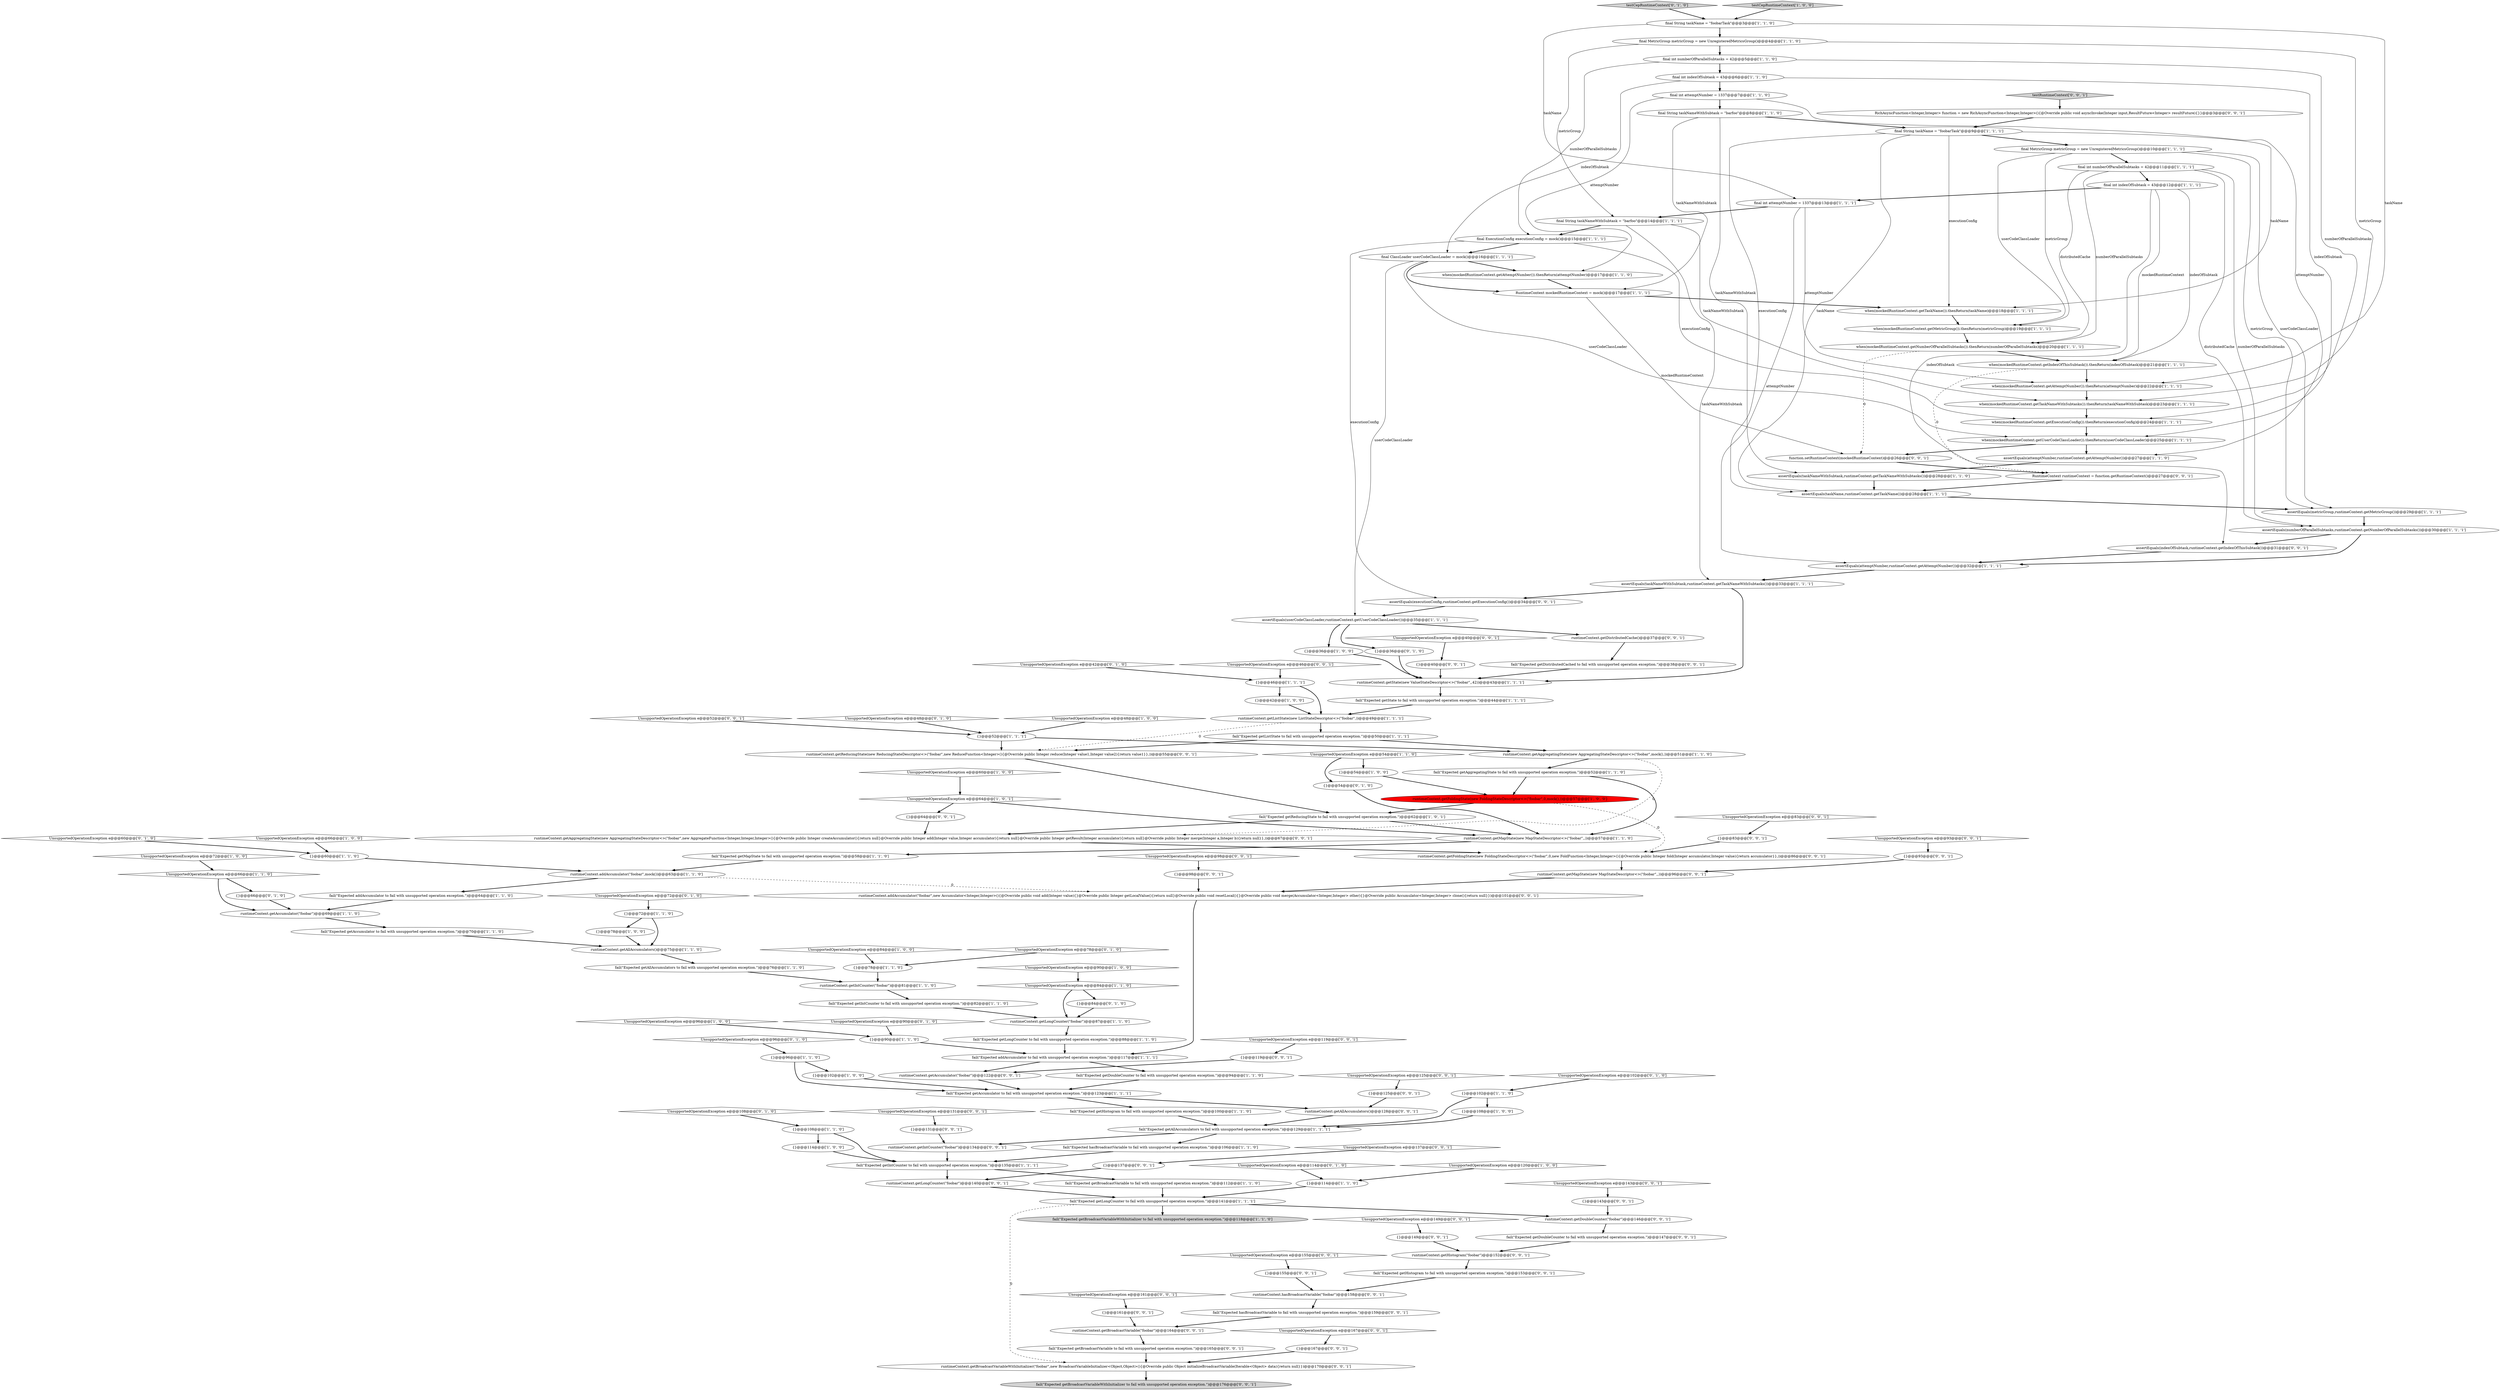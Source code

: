 digraph {
97 [style = filled, label = "UnsupportedOperationException e@@@78@@@['0', '1', '0']", fillcolor = white, shape = diamond image = "AAA0AAABBB2BBB"];
108 [style = filled, label = "{}@@@64@@@['0', '0', '1']", fillcolor = white, shape = ellipse image = "AAA0AAABBB3BBB"];
127 [style = filled, label = "{}@@@83@@@['0', '0', '1']", fillcolor = white, shape = ellipse image = "AAA0AAABBB3BBB"];
153 [style = filled, label = "fail(\"Expected getDoubleCounter to fail with unsupported operation exception.\")@@@147@@@['0', '0', '1']", fillcolor = white, shape = ellipse image = "AAA0AAABBB3BBB"];
1 [style = filled, label = "fail(\"Expected getIntCounter to fail with unsupported operation exception.\")@@@82@@@['1', '1', '0']", fillcolor = white, shape = ellipse image = "AAA0AAABBB1BBB"];
125 [style = filled, label = "{}@@@137@@@['0', '0', '1']", fillcolor = white, shape = ellipse image = "AAA0AAABBB3BBB"];
150 [style = filled, label = "runtimeContext.getAllAccumulators()@@@128@@@['0', '0', '1']", fillcolor = white, shape = ellipse image = "AAA0AAABBB3BBB"];
35 [style = filled, label = "{}@@@114@@@['1', '1', '0']", fillcolor = white, shape = ellipse image = "AAA0AAABBB1BBB"];
100 [style = filled, label = "testCepRuntimeContext['0', '1', '0']", fillcolor = lightgray, shape = diamond image = "AAA0AAABBB2BBB"];
136 [style = filled, label = "UnsupportedOperationException e@@@46@@@['0', '0', '1']", fillcolor = white, shape = diamond image = "AAA0AAABBB3BBB"];
134 [style = filled, label = "UnsupportedOperationException e@@@149@@@['0', '0', '1']", fillcolor = white, shape = diamond image = "AAA0AAABBB3BBB"];
62 [style = filled, label = "fail(\"Expected addAccumulator to fail with unsupported operation exception.\")@@@64@@@['1', '1', '0']", fillcolor = white, shape = ellipse image = "AAA0AAABBB1BBB"];
122 [style = filled, label = "{}@@@131@@@['0', '0', '1']", fillcolor = white, shape = ellipse image = "AAA0AAABBB3BBB"];
37 [style = filled, label = "UnsupportedOperationException e@@@72@@@['1', '0', '0']", fillcolor = white, shape = diamond image = "AAA0AAABBB1BBB"];
23 [style = filled, label = "fail(\"Expected getBroadcastVariable to fail with unsupported operation exception.\")@@@112@@@['1', '1', '0']", fillcolor = white, shape = ellipse image = "AAA0AAABBB1BBB"];
49 [style = filled, label = "UnsupportedOperationException e@@@64@@@['1', '0', '1']", fillcolor = white, shape = diamond image = "AAA0AAABBB1BBB"];
112 [style = filled, label = "runtimeContext.getAccumulator(\"foobar\")@@@122@@@['0', '0', '1']", fillcolor = white, shape = ellipse image = "AAA0AAABBB3BBB"];
77 [style = filled, label = "assertEquals(attemptNumber,runtimeContext.getAttemptNumber())@@@27@@@['1', '1', '0']", fillcolor = white, shape = ellipse image = "AAA0AAABBB1BBB"];
120 [style = filled, label = "UnsupportedOperationException e@@@161@@@['0', '0', '1']", fillcolor = white, shape = diamond image = "AAA0AAABBB3BBB"];
119 [style = filled, label = "{}@@@149@@@['0', '0', '1']", fillcolor = white, shape = ellipse image = "AAA0AAABBB3BBB"];
90 [style = filled, label = "{}@@@108@@@['1', '1', '0']", fillcolor = white, shape = ellipse image = "AAA0AAABBB1BBB"];
99 [style = filled, label = "UnsupportedOperationException e@@@72@@@['0', '1', '0']", fillcolor = white, shape = diamond image = "AAA0AAABBB2BBB"];
88 [style = filled, label = "UnsupportedOperationException e@@@66@@@['1', '1', '0']", fillcolor = white, shape = diamond image = "AAA0AAABBB1BBB"];
50 [style = filled, label = "{}@@@78@@@['1', '1', '0']", fillcolor = white, shape = ellipse image = "AAA0AAABBB1BBB"];
94 [style = filled, label = "{}@@@36@@@['0', '1', '0']", fillcolor = white, shape = ellipse image = "AAA0AAABBB2BBB"];
33 [style = filled, label = "UnsupportedOperationException e@@@84@@@['1', '0', '0']", fillcolor = white, shape = diamond image = "AAA0AAABBB1BBB"];
98 [style = filled, label = "UnsupportedOperationException e@@@60@@@['0', '1', '0']", fillcolor = white, shape = diamond image = "AAA0AAABBB2BBB"];
38 [style = filled, label = "{}@@@102@@@['1', '0', '0']", fillcolor = white, shape = ellipse image = "AAA0AAABBB1BBB"];
72 [style = filled, label = "when(mockedRuntimeContext.getAttemptNumber()).thenReturn(attemptNumber)@@@17@@@['1', '1', '0']", fillcolor = white, shape = ellipse image = "AAA0AAABBB1BBB"];
56 [style = filled, label = "fail(\"Expected getBroadcastVariableWithInitializer to fail with unsupported operation exception.\")@@@118@@@['1', '1', '0']", fillcolor = lightgray, shape = ellipse image = "AAA0AAABBB1BBB"];
0 [style = filled, label = "fail(\"Expected getHistogram to fail with unsupported operation exception.\")@@@100@@@['1', '1', '0']", fillcolor = white, shape = ellipse image = "AAA0AAABBB1BBB"];
107 [style = filled, label = "UnsupportedOperationException e@@@40@@@['0', '0', '1']", fillcolor = white, shape = diamond image = "AAA0AAABBB3BBB"];
24 [style = filled, label = "fail(\"Expected getAggregatingState to fail with unsupported operation exception.\")@@@52@@@['1', '1', '0']", fillcolor = white, shape = ellipse image = "AAA0AAABBB1BBB"];
65 [style = filled, label = "when(mockedRuntimeContext.getExecutionConfig()).thenReturn(executionConfig)@@@24@@@['1', '1', '1']", fillcolor = white, shape = ellipse image = "AAA0AAABBB1BBB"];
20 [style = filled, label = "final String taskName = \"foobarTask\"@@@9@@@['1', '1', '1']", fillcolor = white, shape = ellipse image = "AAA0AAABBB1BBB"];
16 [style = filled, label = "when(mockedRuntimeContext.getTaskName()).thenReturn(taskName)@@@18@@@['1', '1', '1']", fillcolor = white, shape = ellipse image = "AAA0AAABBB1BBB"];
66 [style = filled, label = "{}@@@72@@@['1', '1', '0']", fillcolor = white, shape = ellipse image = "AAA0AAABBB1BBB"];
13 [style = filled, label = "fail(\"Expected getAccumulator to fail with unsupported operation exception.\")@@@70@@@['1', '1', '0']", fillcolor = white, shape = ellipse image = "AAA0AAABBB1BBB"];
126 [style = filled, label = "function.setRuntimeContext(mockedRuntimeContext)@@@26@@@['0', '0', '1']", fillcolor = white, shape = ellipse image = "AAA0AAABBB3BBB"];
64 [style = filled, label = "when(mockedRuntimeContext.getMetricGroup()).thenReturn(metricGroup)@@@19@@@['1', '1', '1']", fillcolor = white, shape = ellipse image = "AAA0AAABBB1BBB"];
19 [style = filled, label = "fail(\"Expected getReducingState to fail with unsupported operation exception.\")@@@62@@@['1', '0', '1']", fillcolor = white, shape = ellipse image = "AAA0AAABBB1BBB"];
128 [style = filled, label = "{}@@@143@@@['0', '0', '1']", fillcolor = white, shape = ellipse image = "AAA0AAABBB3BBB"];
124 [style = filled, label = "runtimeContext.getLongCounter(\"foobar\")@@@140@@@['0', '0', '1']", fillcolor = white, shape = ellipse image = "AAA0AAABBB3BBB"];
158 [style = filled, label = "{}@@@161@@@['0', '0', '1']", fillcolor = white, shape = ellipse image = "AAA0AAABBB3BBB"];
28 [style = filled, label = "{}@@@90@@@['1', '1', '0']", fillcolor = white, shape = ellipse image = "AAA0AAABBB1BBB"];
30 [style = filled, label = "UnsupportedOperationException e@@@48@@@['1', '0', '0']", fillcolor = white, shape = diamond image = "AAA0AAABBB1BBB"];
40 [style = filled, label = "{}@@@46@@@['1', '1', '1']", fillcolor = white, shape = ellipse image = "AAA0AAABBB1BBB"];
117 [style = filled, label = "runtimeContext.addAccumulator(\"foobar\",new Accumulator<Integer,Integer>(){@Override public void add(Integer value){}@Override public Integer getLocalValue(){return null}@Override public void resetLocal(){}@Override public void merge(Accumulator<Integer,Integer> other){}@Override public Accumulator<Integer,Integer> clone(){return null}})@@@101@@@['0', '0', '1']", fillcolor = white, shape = ellipse image = "AAA0AAABBB3BBB"];
12 [style = filled, label = "runtimeContext.getMapState(new MapStateDescriptor<>(\"foobar\",,))@@@57@@@['1', '1', '0']", fillcolor = white, shape = ellipse image = "AAA0AAABBB1BBB"];
102 [style = filled, label = "UnsupportedOperationException e@@@90@@@['0', '1', '0']", fillcolor = white, shape = diamond image = "AAA0AAABBB2BBB"];
21 [style = filled, label = "{}@@@108@@@['1', '0', '0']", fillcolor = white, shape = ellipse image = "AAA0AAABBB1BBB"];
10 [style = filled, label = "fail(\"Expected getState to fail with unsupported operation exception.\")@@@44@@@['1', '1', '1']", fillcolor = white, shape = ellipse image = "AAA0AAABBB1BBB"];
42 [style = filled, label = "{}@@@114@@@['1', '0', '0']", fillcolor = white, shape = ellipse image = "AAA0AAABBB1BBB"];
18 [style = filled, label = "fail(\"Expected getMapState to fail with unsupported operation exception.\")@@@58@@@['1', '1', '0']", fillcolor = white, shape = ellipse image = "AAA0AAABBB1BBB"];
44 [style = filled, label = "when(mockedRuntimeContext.getTaskNameWithSubtasks()).thenReturn(taskNameWithSubtask)@@@23@@@['1', '1', '1']", fillcolor = white, shape = ellipse image = "AAA0AAABBB1BBB"];
74 [style = filled, label = "final int attemptNumber = 1337@@@13@@@['1', '1', '1']", fillcolor = white, shape = ellipse image = "AAA0AAABBB1BBB"];
55 [style = filled, label = "fail(\"Expected hasBroadcastVariable to fail with unsupported operation exception.\")@@@106@@@['1', '1', '0']", fillcolor = white, shape = ellipse image = "AAA0AAABBB1BBB"];
4 [style = filled, label = "runtimeContext.getFoldingState(new FoldingStateDescriptor<>(\"foobar\",0,mock(),))@@@57@@@['1', '0', '0']", fillcolor = red, shape = ellipse image = "AAA1AAABBB1BBB"];
144 [style = filled, label = "UnsupportedOperationException e@@@83@@@['0', '0', '1']", fillcolor = white, shape = diamond image = "AAA0AAABBB3BBB"];
123 [style = filled, label = "runtimeContext.getAggregatingState(new AggregatingStateDescriptor<>(\"foobar\",new AggregateFunction<Integer,Integer,Integer>(){@Override public Integer createAccumulator(){return null}@Override public Integer add(Integer value,Integer accumulator){return null}@Override public Integer getResult(Integer accumulator){return null}@Override public Integer merge(Integer a,Integer b){return null}},))@@@67@@@['0', '0', '1']", fillcolor = white, shape = ellipse image = "AAA0AAABBB3BBB"];
135 [style = filled, label = "runtimeContext.getBroadcastVariable(\"foobar\")@@@164@@@['0', '0', '1']", fillcolor = white, shape = ellipse image = "AAA0AAABBB3BBB"];
27 [style = filled, label = "runtimeContext.getAccumulator(\"foobar\")@@@69@@@['1', '1', '0']", fillcolor = white, shape = ellipse image = "AAA0AAABBB1BBB"];
73 [style = filled, label = "when(mockedRuntimeContext.getNumberOfParallelSubtasks()).thenReturn(numberOfParallelSubtasks)@@@20@@@['1', '1', '1']", fillcolor = white, shape = ellipse image = "AAA0AAABBB1BBB"];
146 [style = filled, label = "runtimeContext.getFoldingState(new FoldingStateDescriptor<>(\"foobar\",0,new FoldFunction<Integer,Integer>(){@Override public Integer fold(Integer accumulator,Integer value){return accumulator}},))@@@86@@@['0', '0', '1']", fillcolor = white, shape = ellipse image = "AAA0AAABBB3BBB"];
137 [style = filled, label = "UnsupportedOperationException e@@@98@@@['0', '0', '1']", fillcolor = white, shape = diamond image = "AAA0AAABBB3BBB"];
92 [style = filled, label = "{}@@@66@@@['0', '1', '0']", fillcolor = white, shape = ellipse image = "AAA0AAABBB2BBB"];
115 [style = filled, label = "runtimeContext.getDistributedCache()@@@37@@@['0', '0', '1']", fillcolor = white, shape = ellipse image = "AAA0AAABBB3BBB"];
93 [style = filled, label = "UnsupportedOperationException e@@@102@@@['0', '1', '0']", fillcolor = white, shape = diamond image = "AAA0AAABBB2BBB"];
91 [style = filled, label = "fail(\"Expected getLongCounter to fail with unsupported operation exception.\")@@@141@@@['1', '1', '1']", fillcolor = white, shape = ellipse image = "AAA0AAABBB1BBB"];
6 [style = filled, label = "runtimeContext.getLongCounter(\"foobar\")@@@87@@@['1', '1', '0']", fillcolor = white, shape = ellipse image = "AAA0AAABBB1BBB"];
75 [style = filled, label = "fail(\"Expected getLongCounter to fail with unsupported operation exception.\")@@@88@@@['1', '1', '0']", fillcolor = white, shape = ellipse image = "AAA0AAABBB1BBB"];
36 [style = filled, label = "assertEquals(taskNameWithSubtask,runtimeContext.getTaskNameWithSubtasks())@@@33@@@['1', '1', '1']", fillcolor = white, shape = ellipse image = "AAA0AAABBB1BBB"];
3 [style = filled, label = "{}@@@36@@@['1', '0', '0']", fillcolor = white, shape = ellipse image = "AAA0AAABBB1BBB"];
48 [style = filled, label = "{}@@@96@@@['1', '1', '0']", fillcolor = white, shape = ellipse image = "AAA0AAABBB1BBB"];
67 [style = filled, label = "when(mockedRuntimeContext.getIndexOfThisSubtask()).thenReturn(indexOfSubtask)@@@21@@@['1', '1', '1']", fillcolor = white, shape = ellipse image = "AAA0AAABBB1BBB"];
140 [style = filled, label = "{}@@@125@@@['0', '0', '1']", fillcolor = white, shape = ellipse image = "AAA0AAABBB3BBB"];
32 [style = filled, label = "{}@@@78@@@['1', '0', '0']", fillcolor = white, shape = ellipse image = "AAA0AAABBB1BBB"];
39 [style = filled, label = "{}@@@102@@@['1', '1', '0']", fillcolor = white, shape = ellipse image = "AAA0AAABBB1BBB"];
11 [style = filled, label = "final int indexOfSubtask = 43@@@6@@@['1', '1', '0']", fillcolor = white, shape = ellipse image = "AAA0AAABBB1BBB"];
58 [style = filled, label = "final MetricGroup metricGroup = new UnregisteredMetricsGroup()@@@10@@@['1', '1', '1']", fillcolor = white, shape = ellipse image = "AAA0AAABBB1BBB"];
113 [style = filled, label = "{}@@@167@@@['0', '0', '1']", fillcolor = white, shape = ellipse image = "AAA0AAABBB3BBB"];
138 [style = filled, label = "UnsupportedOperationException e@@@167@@@['0', '0', '1']", fillcolor = white, shape = diamond image = "AAA0AAABBB3BBB"];
162 [style = filled, label = "runtimeContext.hasBroadcastVariable(\"foobar\")@@@158@@@['0', '0', '1']", fillcolor = white, shape = ellipse image = "AAA0AAABBB3BBB"];
14 [style = filled, label = "final MetricGroup metricGroup = new UnregisteredMetricsGroup()@@@4@@@['1', '1', '0']", fillcolor = white, shape = ellipse image = "AAA0AAABBB1BBB"];
114 [style = filled, label = "RuntimeContext runtimeContext = function.getRuntimeContext()@@@27@@@['0', '0', '1']", fillcolor = white, shape = ellipse image = "AAA0AAABBB3BBB"];
106 [style = filled, label = "UnsupportedOperationException e@@@108@@@['0', '1', '0']", fillcolor = white, shape = diamond image = "AAA0AAABBB2BBB"];
132 [style = filled, label = "testRuntimeContext['0', '0', '1']", fillcolor = lightgray, shape = diamond image = "AAA0AAABBB3BBB"];
104 [style = filled, label = "{}@@@84@@@['0', '1', '0']", fillcolor = white, shape = ellipse image = "AAA0AAABBB2BBB"];
116 [style = filled, label = "fail(\"Expected getHistogram to fail with unsupported operation exception.\")@@@153@@@['0', '0', '1']", fillcolor = white, shape = ellipse image = "AAA0AAABBB3BBB"];
143 [style = filled, label = "assertEquals(indexOfSubtask,runtimeContext.getIndexOfThisSubtask())@@@31@@@['0', '0', '1']", fillcolor = white, shape = ellipse image = "AAA0AAABBB3BBB"];
148 [style = filled, label = "fail(\"Expected getDistributedCached to fail with unsupported operation exception.\")@@@38@@@['0', '0', '1']", fillcolor = white, shape = ellipse image = "AAA0AAABBB3BBB"];
133 [style = filled, label = "runtimeContext.getIntCounter(\"foobar\")@@@134@@@['0', '0', '1']", fillcolor = white, shape = ellipse image = "AAA0AAABBB3BBB"];
154 [style = filled, label = "UnsupportedOperationException e@@@131@@@['0', '0', '1']", fillcolor = white, shape = diamond image = "AAA0AAABBB3BBB"];
129 [style = filled, label = "runtimeContext.getBroadcastVariableWithInitializer(\"foobar\",new BroadcastVariableInitializer<Object,Object>(){@Override public Object initializeBroadcastVariable(Iterable<Object> data){return null}})@@@170@@@['0', '0', '1']", fillcolor = white, shape = ellipse image = "AAA0AAABBB3BBB"];
61 [style = filled, label = "when(mockedRuntimeContext.getAttemptNumber()).thenReturn(attemptNumber)@@@22@@@['1', '1', '1']", fillcolor = white, shape = ellipse image = "AAA0AAABBB1BBB"];
157 [style = filled, label = "{}@@@119@@@['0', '0', '1']", fillcolor = white, shape = ellipse image = "AAA0AAABBB3BBB"];
156 [style = filled, label = "UnsupportedOperationException e@@@119@@@['0', '0', '1']", fillcolor = white, shape = diamond image = "AAA0AAABBB3BBB"];
111 [style = filled, label = "UnsupportedOperationException e@@@52@@@['0', '0', '1']", fillcolor = white, shape = diamond image = "AAA0AAABBB3BBB"];
2 [style = filled, label = "UnsupportedOperationException e@@@60@@@['1', '0', '0']", fillcolor = white, shape = diamond image = "AAA0AAABBB1BBB"];
47 [style = filled, label = "{}@@@54@@@['1', '0', '0']", fillcolor = white, shape = ellipse image = "AAA0AAABBB1BBB"];
149 [style = filled, label = "runtimeContext.getReducingState(new ReducingStateDescriptor<>(\"foobar\",new ReduceFunction<Integer>(){@Override public Integer reduce(Integer value1,Integer value2){return value1}},))@@@55@@@['0', '0', '1']", fillcolor = white, shape = ellipse image = "AAA0AAABBB3BBB"];
145 [style = filled, label = "RichAsyncFunction<Integer,Integer> function = new RichAsyncFunction<Integer,Integer>(){@Override public void asyncInvoke(Integer input,ResultFuture<Integer> resultFuture){}}@@@3@@@['0', '0', '1']", fillcolor = white, shape = ellipse image = "AAA0AAABBB3BBB"];
26 [style = filled, label = "fail(\"Expected getDoubleCounter to fail with unsupported operation exception.\")@@@94@@@['1', '1', '0']", fillcolor = white, shape = ellipse image = "AAA0AAABBB1BBB"];
46 [style = filled, label = "final int numberOfParallelSubtasks = 42@@@5@@@['1', '1', '0']", fillcolor = white, shape = ellipse image = "AAA0AAABBB1BBB"];
60 [style = filled, label = "fail(\"Expected getAllAccumulators to fail with unsupported operation exception.\")@@@76@@@['1', '1', '0']", fillcolor = white, shape = ellipse image = "AAA0AAABBB1BBB"];
15 [style = filled, label = "final String taskNameWithSubtask = \"barfoo\"@@@14@@@['1', '1', '1']", fillcolor = white, shape = ellipse image = "AAA0AAABBB1BBB"];
5 [style = filled, label = "fail(\"Expected getAccumulator to fail with unsupported operation exception.\")@@@123@@@['1', '1', '1']", fillcolor = white, shape = ellipse image = "AAA0AAABBB1BBB"];
43 [style = filled, label = "final String taskName = \"foobarTask\"@@@3@@@['1', '1', '0']", fillcolor = white, shape = ellipse image = "AAA0AAABBB1BBB"];
63 [style = filled, label = "testCepRuntimeContext['1', '0', '0']", fillcolor = lightgray, shape = diamond image = "AAA0AAABBB1BBB"];
121 [style = filled, label = "UnsupportedOperationException e@@@125@@@['0', '0', '1']", fillcolor = white, shape = diamond image = "AAA0AAABBB3BBB"];
159 [style = filled, label = "{}@@@93@@@['0', '0', '1']", fillcolor = white, shape = ellipse image = "AAA0AAABBB3BBB"];
51 [style = filled, label = "UnsupportedOperationException e@@@66@@@['1', '0', '0']", fillcolor = white, shape = diamond image = "AAA0AAABBB1BBB"];
105 [style = filled, label = "UnsupportedOperationException e@@@96@@@['0', '1', '0']", fillcolor = white, shape = diamond image = "AAA0AAABBB2BBB"];
53 [style = filled, label = "{}@@@52@@@['1', '1', '1']", fillcolor = white, shape = ellipse image = "AAA0AAABBB1BBB"];
52 [style = filled, label = "assertEquals(numberOfParallelSubtasks,runtimeContext.getNumberOfParallelSubtasks())@@@30@@@['1', '1', '1']", fillcolor = white, shape = ellipse image = "AAA0AAABBB1BBB"];
54 [style = filled, label = "assertEquals(taskName,runtimeContext.getTaskName())@@@28@@@['1', '1', '1']", fillcolor = white, shape = ellipse image = "AAA0AAABBB1BBB"];
130 [style = filled, label = "runtimeContext.getDoubleCounter(\"foobar\")@@@146@@@['0', '0', '1']", fillcolor = white, shape = ellipse image = "AAA0AAABBB3BBB"];
101 [style = filled, label = "{}@@@54@@@['0', '1', '0']", fillcolor = white, shape = ellipse image = "AAA0AAABBB2BBB"];
59 [style = filled, label = "runtimeContext.getIntCounter(\"foobar\")@@@81@@@['1', '1', '0']", fillcolor = white, shape = ellipse image = "AAA0AAABBB1BBB"];
139 [style = filled, label = "{}@@@40@@@['0', '0', '1']", fillcolor = white, shape = ellipse image = "AAA0AAABBB3BBB"];
71 [style = filled, label = "runtimeContext.getAllAccumulators()@@@75@@@['1', '1', '0']", fillcolor = white, shape = ellipse image = "AAA0AAABBB1BBB"];
103 [style = filled, label = "UnsupportedOperationException e@@@42@@@['0', '1', '0']", fillcolor = white, shape = diamond image = "AAA0AAABBB2BBB"];
152 [style = filled, label = "{}@@@98@@@['0', '0', '1']", fillcolor = white, shape = ellipse image = "AAA0AAABBB3BBB"];
7 [style = filled, label = "assertEquals(userCodeClassLoader,runtimeContext.getUserCodeClassLoader())@@@35@@@['1', '1', '1']", fillcolor = white, shape = ellipse image = "AAA0AAABBB1BBB"];
8 [style = filled, label = "final int attemptNumber = 1337@@@7@@@['1', '1', '0']", fillcolor = white, shape = ellipse image = "AAA0AAABBB1BBB"];
142 [style = filled, label = "fail(\"Expected getBroadcastVariable to fail with unsupported operation exception.\")@@@165@@@['0', '0', '1']", fillcolor = white, shape = ellipse image = "AAA0AAABBB3BBB"];
70 [style = filled, label = "fail(\"Expected getIntCounter to fail with unsupported operation exception.\")@@@135@@@['1', '1', '1']", fillcolor = white, shape = ellipse image = "AAA0AAABBB1BBB"];
76 [style = filled, label = "final int numberOfParallelSubtasks = 42@@@11@@@['1', '1', '1']", fillcolor = white, shape = ellipse image = "AAA0AAABBB1BBB"];
85 [style = filled, label = "fail(\"Expected addAccumulator to fail with unsupported operation exception.\")@@@117@@@['1', '1', '1']", fillcolor = white, shape = ellipse image = "AAA0AAABBB1BBB"];
141 [style = filled, label = "runtimeContext.getHistogram(\"foobar\")@@@152@@@['0', '0', '1']", fillcolor = white, shape = ellipse image = "AAA0AAABBB3BBB"];
155 [style = filled, label = "runtimeContext.getMapState(new MapStateDescriptor<>(\"foobar\",,))@@@96@@@['0', '0', '1']", fillcolor = white, shape = ellipse image = "AAA0AAABBB3BBB"];
84 [style = filled, label = "runtimeContext.getAggregatingState(new AggregatingStateDescriptor<>(\"foobar\",mock(),))@@@51@@@['1', '1', '0']", fillcolor = white, shape = ellipse image = "AAA0AAABBB1BBB"];
22 [style = filled, label = "UnsupportedOperationException e@@@96@@@['1', '0', '0']", fillcolor = white, shape = diamond image = "AAA0AAABBB1BBB"];
161 [style = filled, label = "{}@@@155@@@['0', '0', '1']", fillcolor = white, shape = ellipse image = "AAA0AAABBB3BBB"];
89 [style = filled, label = "when(mockedRuntimeContext.getUserCodeClassLoader()).thenReturn(userCodeClassLoader)@@@25@@@['1', '1', '1']", fillcolor = white, shape = ellipse image = "AAA0AAABBB1BBB"];
160 [style = filled, label = "UnsupportedOperationException e@@@137@@@['0', '0', '1']", fillcolor = white, shape = diamond image = "AAA0AAABBB3BBB"];
86 [style = filled, label = "runtimeContext.getState(new ValueStateDescriptor<>(\"foobar\",,42))@@@43@@@['1', '1', '1']", fillcolor = white, shape = ellipse image = "AAA0AAABBB1BBB"];
34 [style = filled, label = "UnsupportedOperationException e@@@120@@@['1', '0', '0']", fillcolor = white, shape = diamond image = "AAA0AAABBB1BBB"];
45 [style = filled, label = "UnsupportedOperationException e@@@90@@@['1', '0', '0']", fillcolor = white, shape = diamond image = "AAA0AAABBB1BBB"];
96 [style = filled, label = "UnsupportedOperationException e@@@114@@@['0', '1', '0']", fillcolor = white, shape = diamond image = "AAA0AAABBB2BBB"];
110 [style = filled, label = "UnsupportedOperationException e@@@93@@@['0', '0', '1']", fillcolor = white, shape = diamond image = "AAA0AAABBB3BBB"];
29 [style = filled, label = "runtimeContext.getListState(new ListStateDescriptor<>(\"foobar\",))@@@49@@@['1', '1', '1']", fillcolor = white, shape = ellipse image = "AAA0AAABBB1BBB"];
131 [style = filled, label = "fail(\"Expected hasBroadcastVariable to fail with unsupported operation exception.\")@@@159@@@['0', '0', '1']", fillcolor = white, shape = ellipse image = "AAA0AAABBB3BBB"];
69 [style = filled, label = "final ClassLoader userCodeClassLoader = mock()@@@16@@@['1', '1', '1']", fillcolor = white, shape = ellipse image = "AAA0AAABBB1BBB"];
109 [style = filled, label = "fail(\"Expected getBroadcastVariableWithInitializer to fail with unsupported operation exception.\")@@@176@@@['0', '0', '1']", fillcolor = lightgray, shape = ellipse image = "AAA0AAABBB3BBB"];
87 [style = filled, label = "{}@@@60@@@['1', '1', '0']", fillcolor = white, shape = ellipse image = "AAA0AAABBB1BBB"];
147 [style = filled, label = "assertEquals(executionConfig,runtimeContext.getExecutionConfig())@@@34@@@['0', '0', '1']", fillcolor = white, shape = ellipse image = "AAA0AAABBB3BBB"];
41 [style = filled, label = "assertEquals(metricGroup,runtimeContext.getMetricGroup())@@@29@@@['1', '1', '1']", fillcolor = white, shape = ellipse image = "AAA0AAABBB1BBB"];
95 [style = filled, label = "UnsupportedOperationException e@@@48@@@['0', '1', '0']", fillcolor = white, shape = diamond image = "AAA0AAABBB2BBB"];
118 [style = filled, label = "UnsupportedOperationException e@@@155@@@['0', '0', '1']", fillcolor = white, shape = diamond image = "AAA0AAABBB3BBB"];
25 [style = filled, label = "{}@@@42@@@['1', '0', '0']", fillcolor = white, shape = ellipse image = "AAA0AAABBB1BBB"];
78 [style = filled, label = "assertEquals(attemptNumber,runtimeContext.getAttemptNumber())@@@32@@@['1', '1', '1']", fillcolor = white, shape = ellipse image = "AAA0AAABBB1BBB"];
57 [style = filled, label = "runtimeContext.addAccumulator(\"foobar\",mock())@@@63@@@['1', '1', '0']", fillcolor = white, shape = ellipse image = "AAA0AAABBB1BBB"];
31 [style = filled, label = "final int indexOfSubtask = 43@@@12@@@['1', '1', '1']", fillcolor = white, shape = ellipse image = "AAA0AAABBB1BBB"];
83 [style = filled, label = "UnsupportedOperationException e@@@54@@@['1', '1', '0']", fillcolor = white, shape = diamond image = "AAA0AAABBB1BBB"];
17 [style = filled, label = "RuntimeContext mockedRuntimeContext = mock()@@@17@@@['1', '1', '1']", fillcolor = white, shape = ellipse image = "AAA0AAABBB1BBB"];
151 [style = filled, label = "UnsupportedOperationException e@@@143@@@['0', '0', '1']", fillcolor = white, shape = diamond image = "AAA0AAABBB3BBB"];
9 [style = filled, label = "fail(\"Expected getAllAccumulators to fail with unsupported operation exception.\")@@@129@@@['1', '1', '1']", fillcolor = white, shape = ellipse image = "AAA0AAABBB1BBB"];
80 [style = filled, label = "UnsupportedOperationException e@@@84@@@['1', '1', '0']", fillcolor = white, shape = diamond image = "AAA0AAABBB1BBB"];
68 [style = filled, label = "final ExecutionConfig executionConfig = mock()@@@15@@@['1', '1', '1']", fillcolor = white, shape = ellipse image = "AAA0AAABBB1BBB"];
79 [style = filled, label = "fail(\"Expected getListState to fail with unsupported operation exception.\")@@@50@@@['1', '1', '1']", fillcolor = white, shape = ellipse image = "AAA0AAABBB1BBB"];
82 [style = filled, label = "final String taskNameWithSubtask = \"barfoo\"@@@8@@@['1', '1', '0']", fillcolor = white, shape = ellipse image = "AAA0AAABBB1BBB"];
81 [style = filled, label = "assertEquals(taskNameWithSubtask,runtimeContext.getTaskNameWithSubtasks())@@@28@@@['1', '1', '0']", fillcolor = white, shape = ellipse image = "AAA0AAABBB1BBB"];
69->7 [style = solid, label="userCodeClassLoader"];
27->13 [style = bold, label=""];
78->36 [style = bold, label=""];
104->6 [style = bold, label=""];
111->53 [style = bold, label=""];
93->39 [style = bold, label=""];
136->40 [style = bold, label=""];
148->86 [style = bold, label=""];
67->114 [style = dashed, label="0"];
133->70 [style = bold, label=""];
20->58 [style = bold, label=""];
49->108 [style = bold, label=""];
68->69 [style = bold, label=""];
57->62 [style = bold, label=""];
39->9 [style = bold, label=""];
73->126 [style = dashed, label="0"];
14->44 [style = solid, label="metricGroup"];
92->27 [style = bold, label=""];
155->117 [style = bold, label=""];
40->25 [style = bold, label=""];
16->64 [style = bold, label=""];
98->87 [style = bold, label=""];
123->146 [style = bold, label=""];
25->29 [style = bold, label=""];
151->128 [style = bold, label=""];
64->73 [style = bold, label=""];
71->60 [style = bold, label=""];
31->74 [style = bold, label=""];
62->27 [style = bold, label=""];
86->10 [style = bold, label=""];
72->17 [style = bold, label=""];
158->135 [style = bold, label=""];
36->86 [style = bold, label=""];
103->40 [style = bold, label=""];
90->70 [style = bold, label=""];
9->133 [style = bold, label=""];
76->52 [style = solid, label="numberOfParallelSubtasks"];
159->155 [style = bold, label=""];
76->73 [style = solid, label="distributedCache"];
161->162 [style = bold, label=""];
5->0 [style = bold, label=""];
2->49 [style = bold, label=""];
14->46 [style = bold, label=""];
69->72 [style = bold, label=""];
59->1 [style = bold, label=""];
12->18 [style = bold, label=""];
85->112 [style = bold, label=""];
31->67 [style = solid, label="mockedRuntimeContext"];
11->89 [style = solid, label="indexOfSubtask"];
131->135 [style = bold, label=""];
20->16 [style = solid, label="taskName"];
74->78 [style = solid, label="attemptNumber"];
17->16 [style = bold, label=""];
108->123 [style = bold, label=""];
52->78 [style = bold, label=""];
5->150 [style = bold, label=""];
63->43 [style = bold, label=""];
49->12 [style = bold, label=""];
114->54 [style = bold, label=""];
70->124 [style = bold, label=""];
73->67 [style = bold, label=""];
135->142 [style = bold, label=""];
19->12 [style = bold, label=""];
42->70 [style = bold, label=""];
107->139 [style = bold, label=""];
58->64 [style = solid, label="userCodeClassLoader"];
79->84 [style = bold, label=""];
139->86 [style = bold, label=""];
126->114 [style = bold, label=""];
118->161 [style = bold, label=""];
4->19 [style = bold, label=""];
15->36 [style = solid, label="taskNameWithSubtask"];
105->48 [style = bold, label=""];
54->41 [style = bold, label=""];
29->79 [style = bold, label=""];
115->148 [style = bold, label=""];
33->50 [style = bold, label=""];
116->162 [style = bold, label=""];
67->61 [style = bold, label=""];
84->123 [style = dashed, label="0"];
79->149 [style = bold, label=""];
150->9 [style = bold, label=""];
53->149 [style = bold, label=""];
101->12 [style = bold, label=""];
149->19 [style = bold, label=""];
21->9 [style = bold, label=""];
91->56 [style = bold, label=""];
77->81 [style = bold, label=""];
132->145 [style = bold, label=""];
128->130 [style = bold, label=""];
58->76 [style = bold, label=""];
4->146 [style = dashed, label="0"];
156->157 [style = bold, label=""];
122->133 [style = bold, label=""];
76->31 [style = bold, label=""];
66->71 [style = bold, label=""];
91->130 [style = bold, label=""];
46->65 [style = solid, label="numberOfParallelSubtasks"];
20->16 [style = solid, label="executionConfig"];
117->85 [style = bold, label=""];
11->8 [style = bold, label=""];
83->47 [style = bold, label=""];
89->126 [style = bold, label=""];
68->65 [style = solid, label="executionConfig"];
28->85 [style = bold, label=""];
48->5 [style = bold, label=""];
34->35 [style = bold, label=""];
147->7 [style = bold, label=""];
112->5 [style = bold, label=""];
113->129 [style = bold, label=""];
82->81 [style = solid, label="taskNameWithSubtask"];
46->68 [style = solid, label="numberOfParallelSubtasks"];
58->41 [style = solid, label="userCodeClassLoader"];
8->77 [style = solid, label="attemptNumber"];
94->86 [style = bold, label=""];
40->29 [style = bold, label=""];
65->89 [style = bold, label=""];
38->5 [style = bold, label=""];
24->12 [style = bold, label=""];
130->153 [style = bold, label=""];
32->71 [style = bold, label=""];
88->27 [style = bold, label=""];
141->116 [style = bold, label=""];
35->91 [style = bold, label=""];
69->17 [style = bold, label=""];
7->94 [style = bold, label=""];
84->24 [style = bold, label=""];
22->28 [style = bold, label=""];
68->147 [style = solid, label="executionConfig"];
11->69 [style = solid, label="indexOfSubtask"];
61->44 [style = bold, label=""];
30->53 [style = bold, label=""];
127->146 [style = bold, label=""];
3->86 [style = bold, label=""];
15->68 [style = bold, label=""];
13->71 [style = bold, label=""];
124->91 [style = bold, label=""];
8->82 [style = bold, label=""];
153->141 [style = bold, label=""];
55->70 [style = bold, label=""];
39->21 [style = bold, label=""];
121->140 [style = bold, label=""];
1->6 [style = bold, label=""];
20->54 [style = solid, label="executionConfig"];
146->155 [style = bold, label=""];
43->14 [style = bold, label=""];
15->44 [style = solid, label="taskNameWithSubtask"];
119->141 [style = bold, label=""];
18->57 [style = bold, label=""];
37->88 [style = bold, label=""];
129->109 [style = bold, label=""];
110->159 [style = bold, label=""];
80->104 [style = bold, label=""];
142->129 [style = bold, label=""];
89->77 [style = bold, label=""];
82->17 [style = solid, label="taskNameWithSubtask"];
83->101 [style = bold, label=""];
80->6 [style = bold, label=""];
154->122 [style = bold, label=""];
31->143 [style = solid, label="indexOfSubtask"];
47->4 [style = bold, label=""];
97->50 [style = bold, label=""];
85->26 [style = bold, label=""];
74->15 [style = bold, label=""];
14->15 [style = solid, label="metricGroup"];
8->72 [style = solid, label="attemptNumber"];
76->73 [style = solid, label="numberOfParallelSubtasks"];
90->42 [style = bold, label=""];
75->85 [style = bold, label=""];
143->78 [style = bold, label=""];
152->117 [style = bold, label=""];
20->54 [style = solid, label="taskName"];
58->41 [style = solid, label="metricGroup"];
0->9 [style = bold, label=""];
17->126 [style = solid, label="mockedRuntimeContext"];
19->123 [style = bold, label=""];
29->149 [style = dashed, label="0"];
81->54 [style = bold, label=""];
7->115 [style = bold, label=""];
100->43 [style = bold, label=""];
134->119 [style = bold, label=""];
26->5 [style = bold, label=""];
76->52 [style = solid, label="distributedCache"];
99->66 [style = bold, label=""];
43->61 [style = solid, label="taskName"];
45->80 [style = bold, label=""];
52->143 [style = bold, label=""];
87->57 [style = bold, label=""];
82->20 [style = bold, label=""];
125->124 [style = bold, label=""];
23->91 [style = bold, label=""];
60->59 [style = bold, label=""];
57->117 [style = dashed, label="0"];
88->92 [style = bold, label=""];
7->3 [style = bold, label=""];
120->158 [style = bold, label=""];
46->11 [style = bold, label=""];
106->90 [style = bold, label=""];
41->52 [style = bold, label=""];
36->147 [style = bold, label=""];
9->55 [style = bold, label=""];
157->112 [style = bold, label=""];
140->150 [style = bold, label=""];
144->127 [style = bold, label=""];
145->20 [style = bold, label=""];
58->64 [style = solid, label="metricGroup"];
74->61 [style = solid, label="attemptNumber"];
91->129 [style = dashed, label="0"];
24->4 [style = bold, label=""];
43->74 [style = solid, label="taskName"];
138->113 [style = bold, label=""];
48->38 [style = bold, label=""];
96->35 [style = bold, label=""];
10->29 [style = bold, label=""];
70->23 [style = bold, label=""];
160->125 [style = bold, label=""];
31->67 [style = solid, label="indexOfSubtask"];
69->89 [style = solid, label="userCodeClassLoader"];
102->28 [style = bold, label=""];
44->65 [style = bold, label=""];
95->53 [style = bold, label=""];
53->84 [style = bold, label=""];
137->152 [style = bold, label=""];
6->75 [style = bold, label=""];
66->32 [style = bold, label=""];
51->87 [style = bold, label=""];
162->131 [style = bold, label=""];
50->59 [style = bold, label=""];
}
